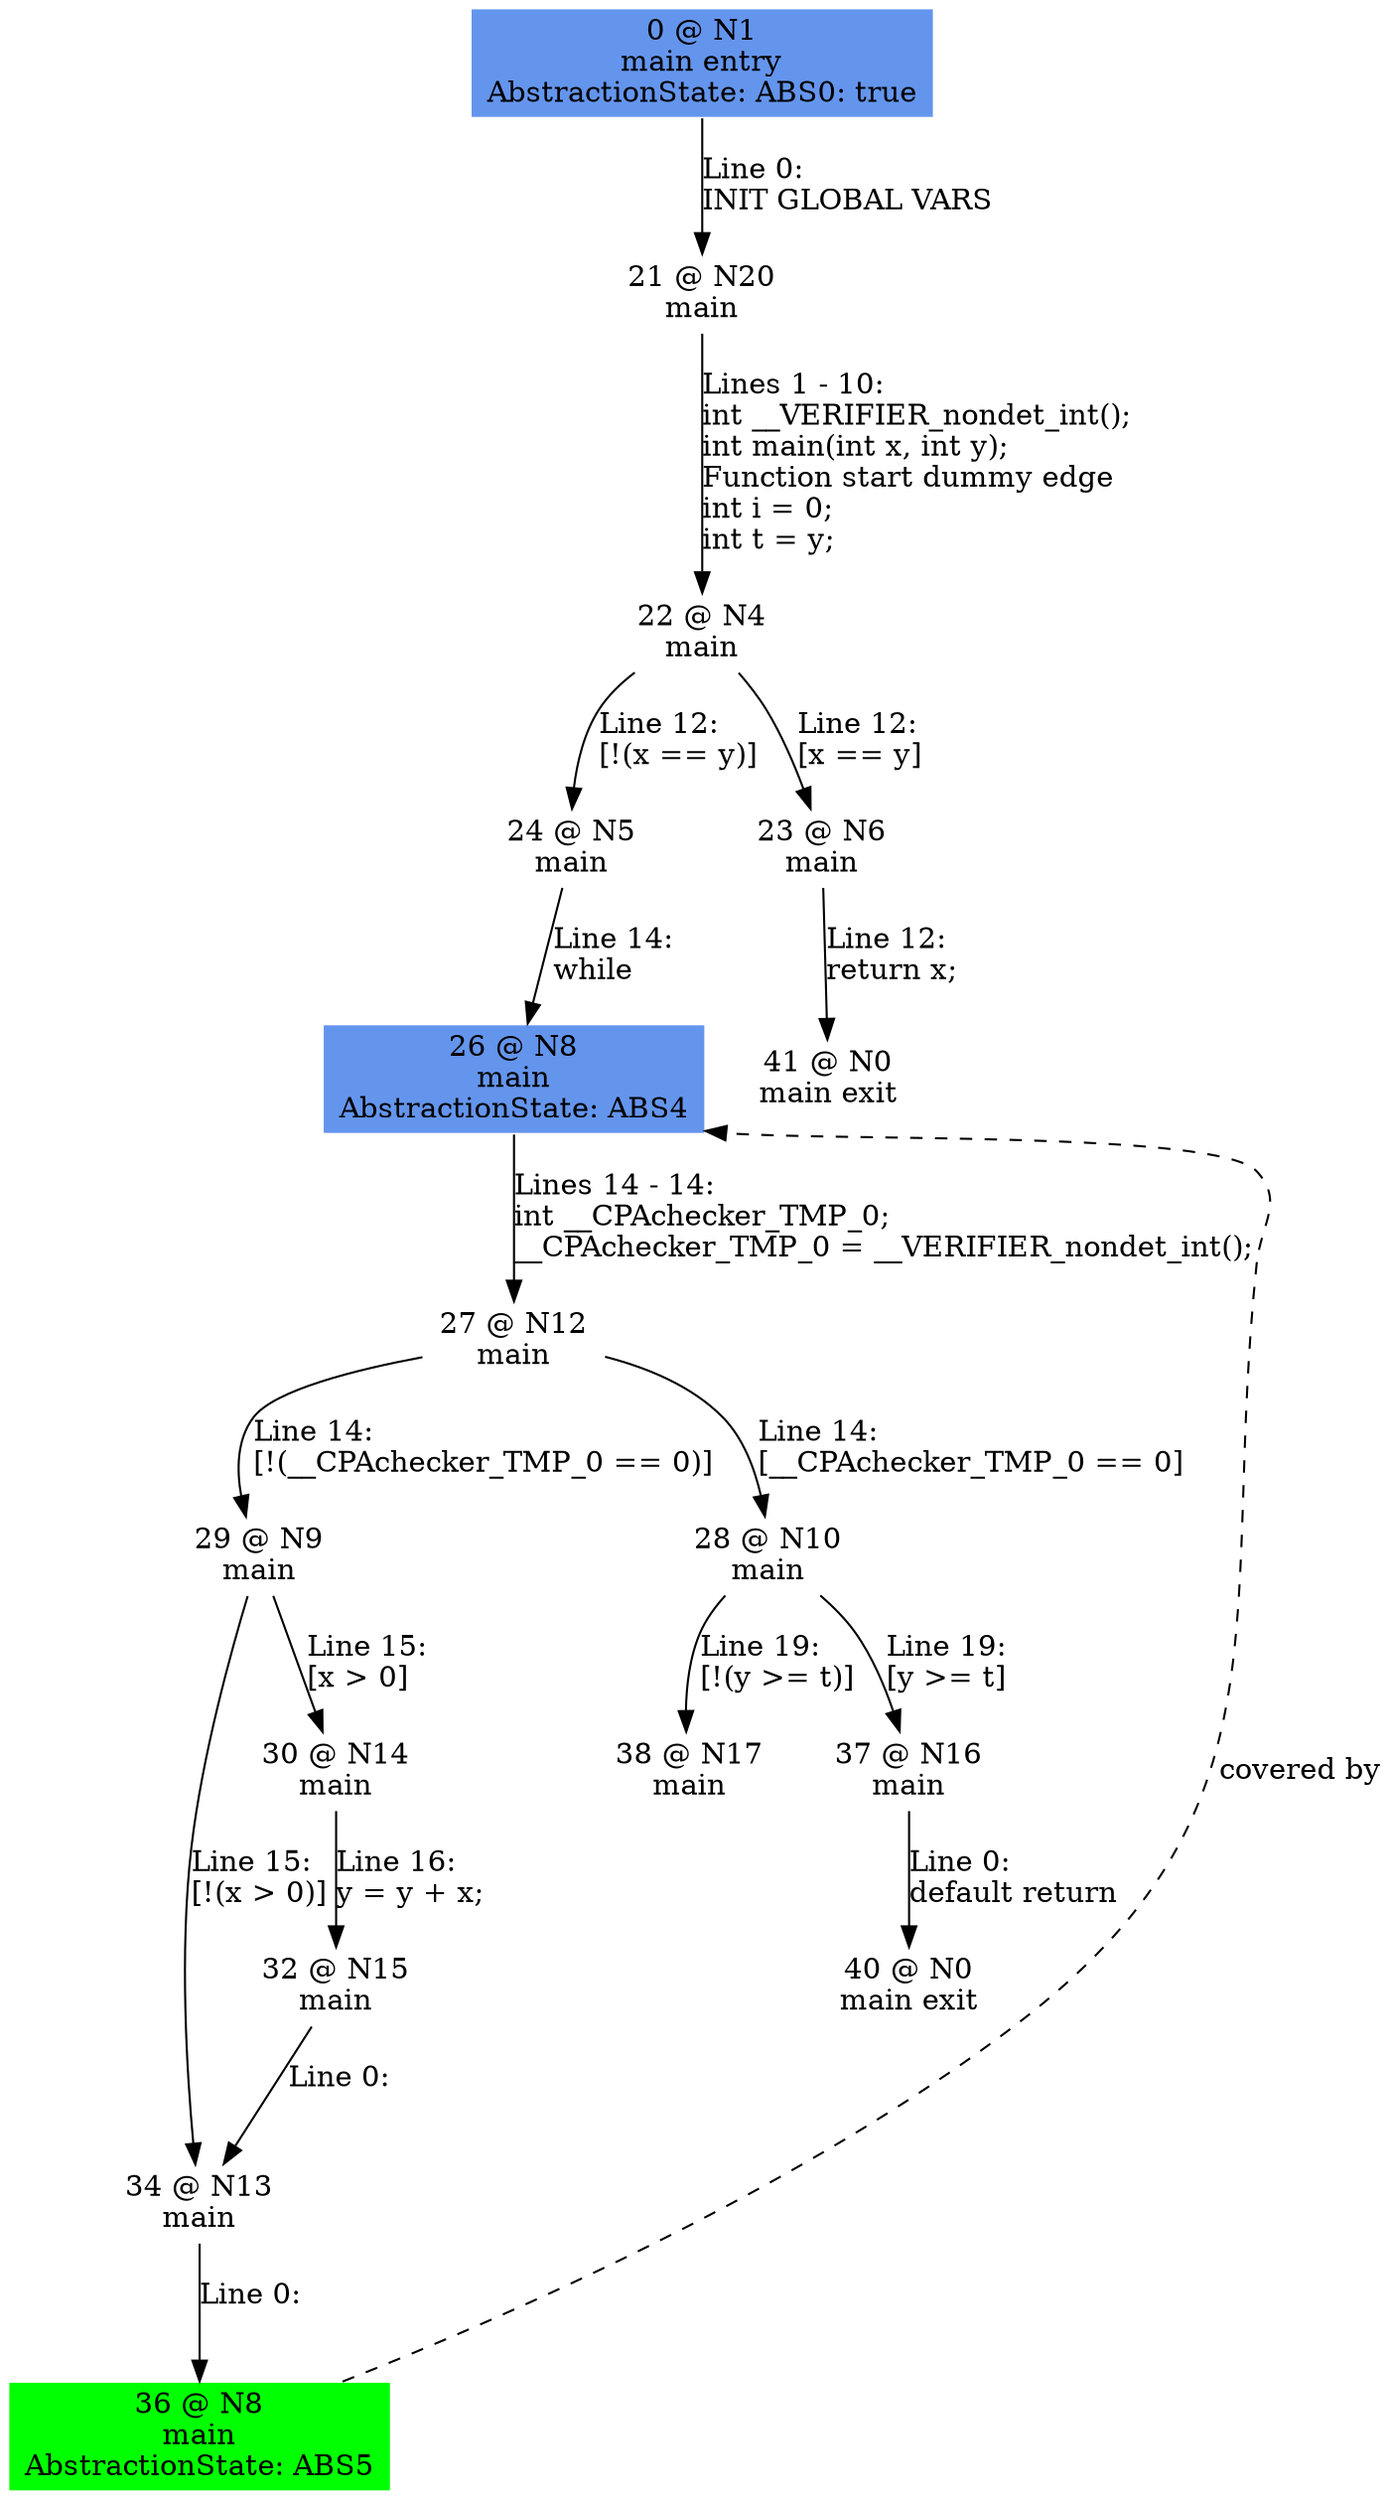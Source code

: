 digraph ARG {
node [style="filled" shape="box" color="white"]
0 [fillcolor="cornflowerblue" label="0 @ N1\nmain entry\nAbstractionState: ABS0: true\n" id="0"]
21 [label="21 @ N20\nmain\n" id="21"]
22 [label="22 @ N4\nmain\n" id="22"]
24 [label="24 @ N5\nmain\n" id="24"]
26 [fillcolor="cornflowerblue" label="26 @ N8\nmain\nAbstractionState: ABS4\n" id="26"]
27 [label="27 @ N12\nmain\n" id="27"]
29 [label="29 @ N9\nmain\n" id="29"]
34 [label="34 @ N13\nmain\n" id="34"]
36 [fillcolor="green" label="36 @ N8\nmain\nAbstractionState: ABS5\n" id="36"]
30 [label="30 @ N14\nmain\n" id="30"]
32 [label="32 @ N15\nmain\n" id="32"]
28 [label="28 @ N10\nmain\n" id="28"]
38 [label="38 @ N17\nmain\n" id="38"]
37 [label="37 @ N16\nmain\n" id="37"]
40 [label="40 @ N0\nmain exit\n" id="40"]
23 [label="23 @ N6\nmain\n" id="23"]
41 [label="41 @ N0\nmain exit\n" id="41"]
0 -> 21 [label="Line 0: \lINIT GLOBAL VARS\l" id="0 -> 21"]
21 -> 22 [label="Lines 1 - 10: \lint __VERIFIER_nondet_int();\lint main(int x, int y);\lFunction start dummy edge\lint i = 0;\lint t = y;\l" id="21 -> 22"]
22 -> 23 [label="Line 12: \l[x == y]\l" id="22 -> 23"]
22 -> 24 [label="Line 12: \l[!(x == y)]\l" id="22 -> 24"]
24 -> 26 [label="Line 14: \lwhile\l" id="24 -> 26"]
36 -> 26 [style="dashed" weight="0" label="covered by"]
26 -> 27 [label="Lines 14 - 14: \lint __CPAchecker_TMP_0;\l__CPAchecker_TMP_0 = __VERIFIER_nondet_int();\l" id="26 -> 27"]
27 -> 28 [label="Line 14: \l[__CPAchecker_TMP_0 == 0]\l" id="27 -> 28"]
27 -> 29 [label="Line 14: \l[!(__CPAchecker_TMP_0 == 0)]\l" id="27 -> 29"]
29 -> 30 [label="Line 15: \l[x > 0]\l" id="29 -> 30"]
29 -> 34 [label="Line 15: \l[!(x > 0)]\l" id="29 -> 34"]
34 -> 36 [label="Line 0: \l\l" id="34 -> 36"]
30 -> 32 [label="Line 16: \ly = y + x;\l" id="30 -> 32"]
32 -> 34 [label="Line 0: \l\l" id="32 -> 34"]
28 -> 37 [label="Line 19: \l[y >= t]\l" id="28 -> 37"]
28 -> 38 [label="Line 19: \l[!(y >= t)]\l" id="28 -> 38"]
37 -> 40 [label="Line 0: \ldefault return\l" id="37 -> 40"]
23 -> 41 [label="Line 12: \lreturn x;\l" id="23 -> 41"]
}
